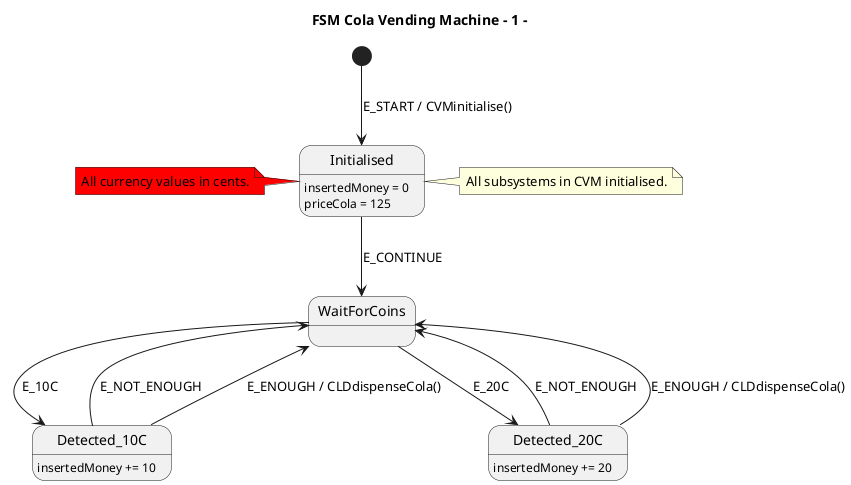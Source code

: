 @startuml

title FSM Cola Vending Machine - 1 -

[*] --> Initialised : E_START / CVMinitialise()
Initialised : insertedMoney = 0
Initialised : priceCola = 125
Initialised --> WaitForCoins : E_CONTINUE

WaitForCoins --> Detected_10C : E_10C
Detected_10C : insertedMoney += 10
Detected_10C --> WaitForCoins : E_NOT_ENOUGH
Detected_10C --> WaitForCoins : E_ENOUGH / CLDdispenseCola()

WaitForCoins --> Detected_20C : E_20C
Detected_20C : insertedMoney += 20
Detected_20C --> WaitForCoins : E_NOT_ENOUGH
Detected_20C --> WaitForCoins : E_ENOUGH / CLDdispenseCola()

note right of Initialised
    All subsystems in CVM initialised.
end note

note left of Initialised #red
    All currency values in cents.
end note

@enduml
